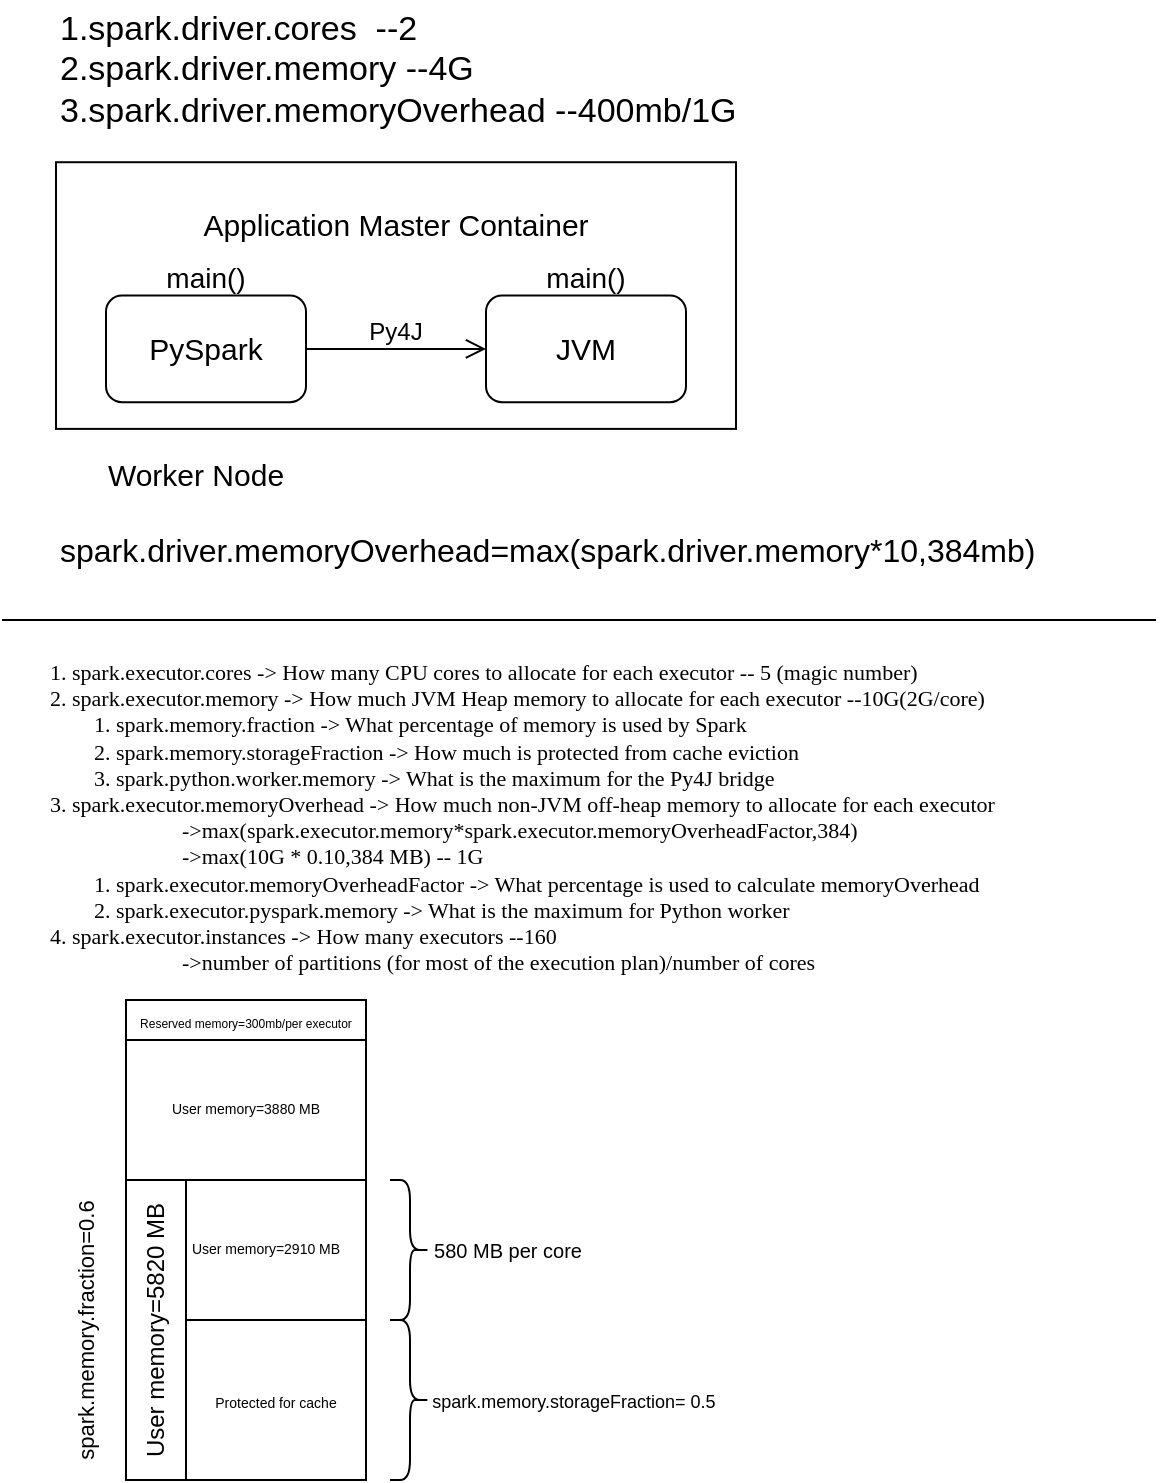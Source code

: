 <mxfile version="24.2.1" type="github">
  <diagram name="Page-1" id="EGYBzsBPwoEhvbjFoum4">
    <mxGraphModel dx="1076" dy="641" grid="1" gridSize="10" guides="1" tooltips="1" connect="1" arrows="1" fold="1" page="1" pageScale="1" pageWidth="583" pageHeight="827" math="0" shadow="0">
      <root>
        <mxCell id="0" />
        <mxCell id="1" parent="0" />
        <mxCell id="S5K_GllYDOuzO2wY7Hf3-16" value="" style="group" parent="1" vertex="1" connectable="0">
          <mxGeometry x="30" y="80" width="370" height="240" as="geometry" />
        </mxCell>
        <mxCell id="S5K_GllYDOuzO2wY7Hf3-1" value="" style="rounded=0;whiteSpace=wrap;html=1;" parent="S5K_GllYDOuzO2wY7Hf3-16" vertex="1">
          <mxGeometry y="71.111" width="340" height="133.333" as="geometry" />
        </mxCell>
        <mxCell id="S5K_GllYDOuzO2wY7Hf3-10" value="" style="group" parent="S5K_GllYDOuzO2wY7Hf3-16" vertex="1" connectable="0">
          <mxGeometry x="25" y="115.556" width="290" height="75.556" as="geometry" />
        </mxCell>
        <mxCell id="S5K_GllYDOuzO2wY7Hf3-2" value="&lt;font style=&quot;font-size: 15px;&quot;&gt;PySpark&lt;/font&gt;" style="rounded=1;whiteSpace=wrap;html=1;" parent="S5K_GllYDOuzO2wY7Hf3-10" vertex="1">
          <mxGeometry y="22.222" width="100" height="53.333" as="geometry" />
        </mxCell>
        <mxCell id="S5K_GllYDOuzO2wY7Hf3-3" value="&lt;font style=&quot;font-size: 14px;&quot;&gt;main()&lt;/font&gt;" style="text;html=1;align=center;verticalAlign=middle;whiteSpace=wrap;rounded=0;" parent="S5K_GllYDOuzO2wY7Hf3-10" vertex="1">
          <mxGeometry x="20" width="60.0" height="26.667" as="geometry" />
        </mxCell>
        <mxCell id="S5K_GllYDOuzO2wY7Hf3-4" value="&lt;span style=&quot;font-size: 15px;&quot;&gt;JVM&lt;/span&gt;" style="rounded=1;whiteSpace=wrap;html=1;" parent="S5K_GllYDOuzO2wY7Hf3-10" vertex="1">
          <mxGeometry x="190.0" y="22.222" width="100" height="53.333" as="geometry" />
        </mxCell>
        <mxCell id="S5K_GllYDOuzO2wY7Hf3-5" value="&lt;font style=&quot;font-size: 14px;&quot;&gt;main()&lt;/font&gt;" style="text;html=1;align=center;verticalAlign=middle;whiteSpace=wrap;rounded=0;" parent="S5K_GllYDOuzO2wY7Hf3-10" vertex="1">
          <mxGeometry x="210" width="60.0" height="26.667" as="geometry" />
        </mxCell>
        <mxCell id="S5K_GllYDOuzO2wY7Hf3-7" value="" style="endArrow=open;html=1;rounded=0;exitX=1;exitY=0.5;exitDx=0;exitDy=0;entryX=0;entryY=0.5;entryDx=0;entryDy=0;endFill=0;strokeWidth=1;endSize=8;" parent="S5K_GllYDOuzO2wY7Hf3-10" source="S5K_GllYDOuzO2wY7Hf3-2" target="S5K_GllYDOuzO2wY7Hf3-4" edge="1">
          <mxGeometry relative="1" as="geometry">
            <mxPoint x="120.0" y="160" as="sourcePoint" />
            <mxPoint x="280" y="160" as="targetPoint" />
          </mxGeometry>
        </mxCell>
        <mxCell id="S5K_GllYDOuzO2wY7Hf3-11" value="Py4J" style="text;html=1;align=center;verticalAlign=middle;whiteSpace=wrap;rounded=0;" parent="S5K_GllYDOuzO2wY7Hf3-10" vertex="1">
          <mxGeometry x="115" y="26.667" width="60.0" height="26.667" as="geometry" />
        </mxCell>
        <mxCell id="S5K_GllYDOuzO2wY7Hf3-12" value="&lt;font style=&quot;font-size: 15px;&quot;&gt;Application Master Container&lt;/font&gt;" style="text;html=1;align=center;verticalAlign=middle;whiteSpace=wrap;rounded=0;" parent="S5K_GllYDOuzO2wY7Hf3-16" vertex="1">
          <mxGeometry x="70" y="88.889" width="200" height="26.667" as="geometry" />
        </mxCell>
        <mxCell id="S5K_GllYDOuzO2wY7Hf3-15" value="&lt;font style=&quot;font-size: 15px;&quot;&gt;Worker Node&lt;/font&gt;" style="text;html=1;align=center;verticalAlign=middle;whiteSpace=wrap;rounded=0;" parent="S5K_GllYDOuzO2wY7Hf3-16" vertex="1">
          <mxGeometry x="10" y="213.333" width="120.0" height="26.667" as="geometry" />
        </mxCell>
        <mxCell id="S5K_GllYDOuzO2wY7Hf3-19" value="&lt;span style=&quot;font-size: 16px;&quot;&gt;spark.driver.memoryOverhead=max(spark.driver.memory*10,384mb)&lt;/span&gt;" style="text;html=1;align=left;verticalAlign=middle;whiteSpace=wrap;rounded=0;" parent="1" vertex="1">
          <mxGeometry x="30" y="330" width="510" height="30" as="geometry" />
        </mxCell>
        <mxCell id="S5K_GllYDOuzO2wY7Hf3-13" value="&lt;font style=&quot;font-size: 17px;&quot;&gt;1.spark.driver.cores&amp;nbsp; --2&lt;/font&gt;&lt;div style=&quot;font-size: 17px;&quot;&gt;&lt;font style=&quot;font-size: 17px;&quot;&gt;2.spark.driver.memory --4G&lt;/font&gt;&lt;/div&gt;&lt;div style=&quot;font-size: 17px;&quot;&gt;&lt;font style=&quot;font-size: 17px;&quot;&gt;3.spark.driver.memoryOverhead --400mb/1G&lt;/font&gt;&lt;/div&gt;" style="text;html=1;align=left;verticalAlign=middle;whiteSpace=wrap;rounded=0;fontSize=16;" parent="1" vertex="1">
          <mxGeometry x="30" y="70" width="430" height="70" as="geometry" />
        </mxCell>
        <mxCell id="S5K_GllYDOuzO2wY7Hf3-20" value="" style="endArrow=none;html=1;rounded=0;" parent="1" edge="1">
          <mxGeometry width="50" height="50" relative="1" as="geometry">
            <mxPoint x="3" y="380" as="sourcePoint" />
            <mxPoint x="580" y="380" as="targetPoint" />
          </mxGeometry>
        </mxCell>
        <mxCell id="S5K_GllYDOuzO2wY7Hf3-23" value="&lt;div style=&quot;font-size: 11px;&quot;&gt;1. spark.executor.cores -&amp;gt; How many CPU cores to allocate for each executor -- 5 (magic number)&lt;/div&gt;&lt;div style=&quot;font-size: 11px;&quot;&gt;2. spark.executor.memory -&amp;gt; How much JVM Heap memory to allocate for each executor --10G(2G/core)&lt;/div&gt;&lt;div style=&quot;font-size: 11px;&quot;&gt;&lt;span style=&quot;white-space: normal; font-size: 11px;&quot;&gt;&lt;span style=&quot;white-space: pre; font-size: 11px;&quot;&gt;&#x9;&lt;/span&gt;1. spark.memory.fraction -&amp;gt; What percentage of memory is used by Spark&lt;/span&gt;&lt;/div&gt;&lt;div style=&quot;font-size: 11px;&quot;&gt;&lt;span style=&quot;white-space: normal; font-size: 11px;&quot;&gt;&lt;span style=&quot;white-space: pre; font-size: 11px;&quot;&gt;&#x9;&lt;/span&gt;2. spark.memory.storageFraction -&amp;gt; How much is protected from cache eviction&lt;/span&gt;&lt;/div&gt;&lt;div style=&quot;font-size: 11px;&quot;&gt;&lt;span style=&quot;white-space: normal; font-size: 11px;&quot;&gt;&lt;span style=&quot;white-space: pre; font-size: 11px;&quot;&gt;&#x9;&lt;/span&gt;3. spark.python.worker.memory -&amp;gt; What is the maximum for the Py4J bridge&lt;/span&gt;&lt;/div&gt;&lt;div style=&quot;font-size: 11px;&quot;&gt;3. spark.executor.memoryOverhead -&amp;gt; How much non-JVM off-heap memory to allocate for each executor&lt;/div&gt;&lt;div style=&quot;font-size: 11px;&quot;&gt;&lt;span style=&quot;white-space: pre;&quot;&gt;&#x9;&lt;/span&gt;&lt;span style=&quot;white-space: pre;&quot;&gt;&#x9;&lt;/span&gt;&lt;span style=&quot;white-space: pre;&quot;&gt;&#x9;&lt;/span&gt;-&amp;gt;max(spark.executor.memory*spark.executor.memoryOverheadFactor,384)&lt;br&gt;&lt;/div&gt;&lt;div style=&quot;font-size: 11px;&quot;&gt;&lt;span style=&quot;white-space: pre;&quot;&gt;&#x9;&lt;/span&gt;&lt;span style=&quot;white-space: pre;&quot;&gt;&#x9;&lt;/span&gt;&lt;span style=&quot;white-space: pre;&quot;&gt;&#x9;&lt;/span&gt;-&amp;gt;max(10G * 0.10,384 MB) -- 1G&lt;br&gt;&lt;/div&gt;&lt;div style=&quot;font-size: 11px;&quot;&gt;&lt;span style=&quot;white-space: normal; font-size: 11px;&quot;&gt;&lt;span style=&quot;white-space: pre; font-size: 11px;&quot;&gt;&#x9;&lt;/span&gt;1. spark.executor.memoryOverheadFactor -&amp;gt; What percentage is used to calculate memoryOverhead&lt;/span&gt;&lt;/div&gt;&lt;div style=&quot;font-size: 11px;&quot;&gt;&lt;/div&gt;&lt;div style=&quot;font-size: 11px;&quot;&gt;&lt;span style=&quot;white-space: normal; font-size: 11px;&quot;&gt;&lt;span style=&quot;white-space: pre; font-size: 11px;&quot;&gt;&#x9;&lt;/span&gt;2. spark.executor.pyspark.memory -&amp;gt; What is the maximum for Python worker&lt;/span&gt;&lt;/div&gt;&lt;div style=&quot;font-size: 11px;&quot;&gt;4. spark.executor.instances -&amp;gt; How many executors --160&amp;nbsp;&lt;/div&gt;&lt;div style=&quot;font-size: 11px;&quot;&gt;&lt;span style=&quot;white-space: pre;&quot;&gt;&#x9;&lt;/span&gt;&lt;span style=&quot;white-space: pre;&quot;&gt;&#x9;&lt;span style=&quot;white-space: pre;&quot;&gt;&#x9;&lt;/span&gt;&lt;/span&gt;-&amp;gt;number of partitions (for most of the execution plan)/number of cores&amp;nbsp;&lt;/div&gt;" style="text;html=1;align=left;verticalAlign=top;whiteSpace=wrap;rounded=0;fontSize=11;spacingTop=1;spacing=4;fontFamily=Comic Sans MS;horizontal=1;" parent="1" vertex="1">
          <mxGeometry x="23" y="390" width="557" height="180" as="geometry" />
        </mxCell>
        <mxCell id="S5K_GllYDOuzO2wY7Hf3-49" value="" style="group" parent="1" vertex="1" connectable="0">
          <mxGeometry x="30" y="570" width="333" height="240" as="geometry" />
        </mxCell>
        <mxCell id="S5K_GllYDOuzO2wY7Hf3-26" value="" style="rounded=0;whiteSpace=wrap;html=1;" parent="S5K_GllYDOuzO2wY7Hf3-49" vertex="1">
          <mxGeometry x="35" width="120" height="240" as="geometry" />
        </mxCell>
        <mxCell id="S5K_GllYDOuzO2wY7Hf3-27" value="" style="endArrow=none;html=1;rounded=0;" parent="S5K_GllYDOuzO2wY7Hf3-49" edge="1">
          <mxGeometry width="50" height="50" relative="1" as="geometry">
            <mxPoint x="155" y="20" as="sourcePoint" />
            <mxPoint x="35" y="20" as="targetPoint" />
          </mxGeometry>
        </mxCell>
        <mxCell id="S5K_GllYDOuzO2wY7Hf3-31" value="&lt;font style=&quot;font-size: 6px;&quot;&gt;Reserved memory=300mb/per executor&lt;/font&gt;" style="text;html=1;align=center;verticalAlign=middle;whiteSpace=wrap;rounded=0;" parent="S5K_GllYDOuzO2wY7Hf3-49" vertex="1">
          <mxGeometry x="35" width="120" height="20" as="geometry" />
        </mxCell>
        <mxCell id="S5K_GllYDOuzO2wY7Hf3-34" value="" style="rounded=0;whiteSpace=wrap;html=1;" parent="S5K_GllYDOuzO2wY7Hf3-49" vertex="1">
          <mxGeometry x="35" y="90" width="120" height="150" as="geometry" />
        </mxCell>
        <mxCell id="S5K_GllYDOuzO2wY7Hf3-35" value="&lt;font style=&quot;font-size: 11px;&quot;&gt;spark.memory.fraction=0.6&lt;/font&gt;" style="text;html=1;align=center;verticalAlign=middle;whiteSpace=wrap;rounded=0;rotation=-90;" parent="S5K_GllYDOuzO2wY7Hf3-49" vertex="1">
          <mxGeometry x="-55" y="150" width="140" height="30" as="geometry" />
        </mxCell>
        <mxCell id="S5K_GllYDOuzO2wY7Hf3-36" value="" style="rounded=0;whiteSpace=wrap;html=1;" parent="S5K_GllYDOuzO2wY7Hf3-49" vertex="1">
          <mxGeometry x="35" y="90" width="30" height="150" as="geometry" />
        </mxCell>
        <mxCell id="S5K_GllYDOuzO2wY7Hf3-39" value="User memory=5820 MB" style="text;html=1;align=center;verticalAlign=middle;whiteSpace=wrap;rounded=0;horizontal=0;" parent="S5K_GllYDOuzO2wY7Hf3-49" vertex="1">
          <mxGeometry x="35" y="100" width="30" height="130" as="geometry" />
        </mxCell>
        <mxCell id="S5K_GllYDOuzO2wY7Hf3-40" value="&lt;font style=&quot;font-size: 7px;&quot;&gt;Protected for cache&lt;/font&gt;" style="rounded=0;whiteSpace=wrap;html=1;" parent="S5K_GllYDOuzO2wY7Hf3-49" vertex="1">
          <mxGeometry x="65" y="160" width="90" height="80" as="geometry" />
        </mxCell>
        <mxCell id="S5K_GllYDOuzO2wY7Hf3-41" value="&lt;font style=&quot;font-size: 9px;&quot;&gt;spark.memory.storageFraction= 0.5&lt;/font&gt;" style="text;html=1;align=center;verticalAlign=middle;whiteSpace=wrap;rounded=0;horizontal=1;" parent="S5K_GllYDOuzO2wY7Hf3-49" vertex="1">
          <mxGeometry x="185" y="167.5" width="148" height="65" as="geometry" />
        </mxCell>
        <mxCell id="S5K_GllYDOuzO2wY7Hf3-42" value="" style="shape=curlyBracket;whiteSpace=wrap;html=1;rounded=1;flipH=1;labelPosition=right;verticalLabelPosition=middle;align=left;verticalAlign=middle;" parent="S5K_GllYDOuzO2wY7Hf3-49" vertex="1">
          <mxGeometry x="167" y="160" width="20" height="80" as="geometry" />
        </mxCell>
        <mxCell id="S5K_GllYDOuzO2wY7Hf3-43" value="&lt;span style=&quot;font-size: 7px;&quot;&gt;User memory=2910 MB&lt;/span&gt;" style="text;html=1;align=center;verticalAlign=middle;whiteSpace=wrap;rounded=0;" parent="S5K_GllYDOuzO2wY7Hf3-49" vertex="1">
          <mxGeometry x="65" y="100" width="80" height="45" as="geometry" />
        </mxCell>
        <mxCell id="S5K_GllYDOuzO2wY7Hf3-44" value="&lt;span style=&quot;font-size: 7px;&quot;&gt;User memory=3880 MB&lt;/span&gt;" style="text;html=1;align=center;verticalAlign=middle;whiteSpace=wrap;rounded=0;" parent="S5K_GllYDOuzO2wY7Hf3-49" vertex="1">
          <mxGeometry x="55" y="30" width="80" height="45" as="geometry" />
        </mxCell>
        <mxCell id="S5K_GllYDOuzO2wY7Hf3-45" value="" style="shape=curlyBracket;whiteSpace=wrap;html=1;rounded=1;flipH=1;labelPosition=right;verticalLabelPosition=middle;align=left;verticalAlign=middle;" parent="S5K_GllYDOuzO2wY7Hf3-49" vertex="1">
          <mxGeometry x="167" y="90" width="20" height="70" as="geometry" />
        </mxCell>
        <mxCell id="S5K_GllYDOuzO2wY7Hf3-47" value="&lt;font style=&quot;font-size: 10px;&quot;&gt;580 MB per core&lt;/font&gt;" style="text;html=1;align=center;verticalAlign=middle;whiteSpace=wrap;rounded=0;" parent="S5K_GllYDOuzO2wY7Hf3-49" vertex="1">
          <mxGeometry x="177" y="110" width="98" height="30" as="geometry" />
        </mxCell>
      </root>
    </mxGraphModel>
  </diagram>
</mxfile>
